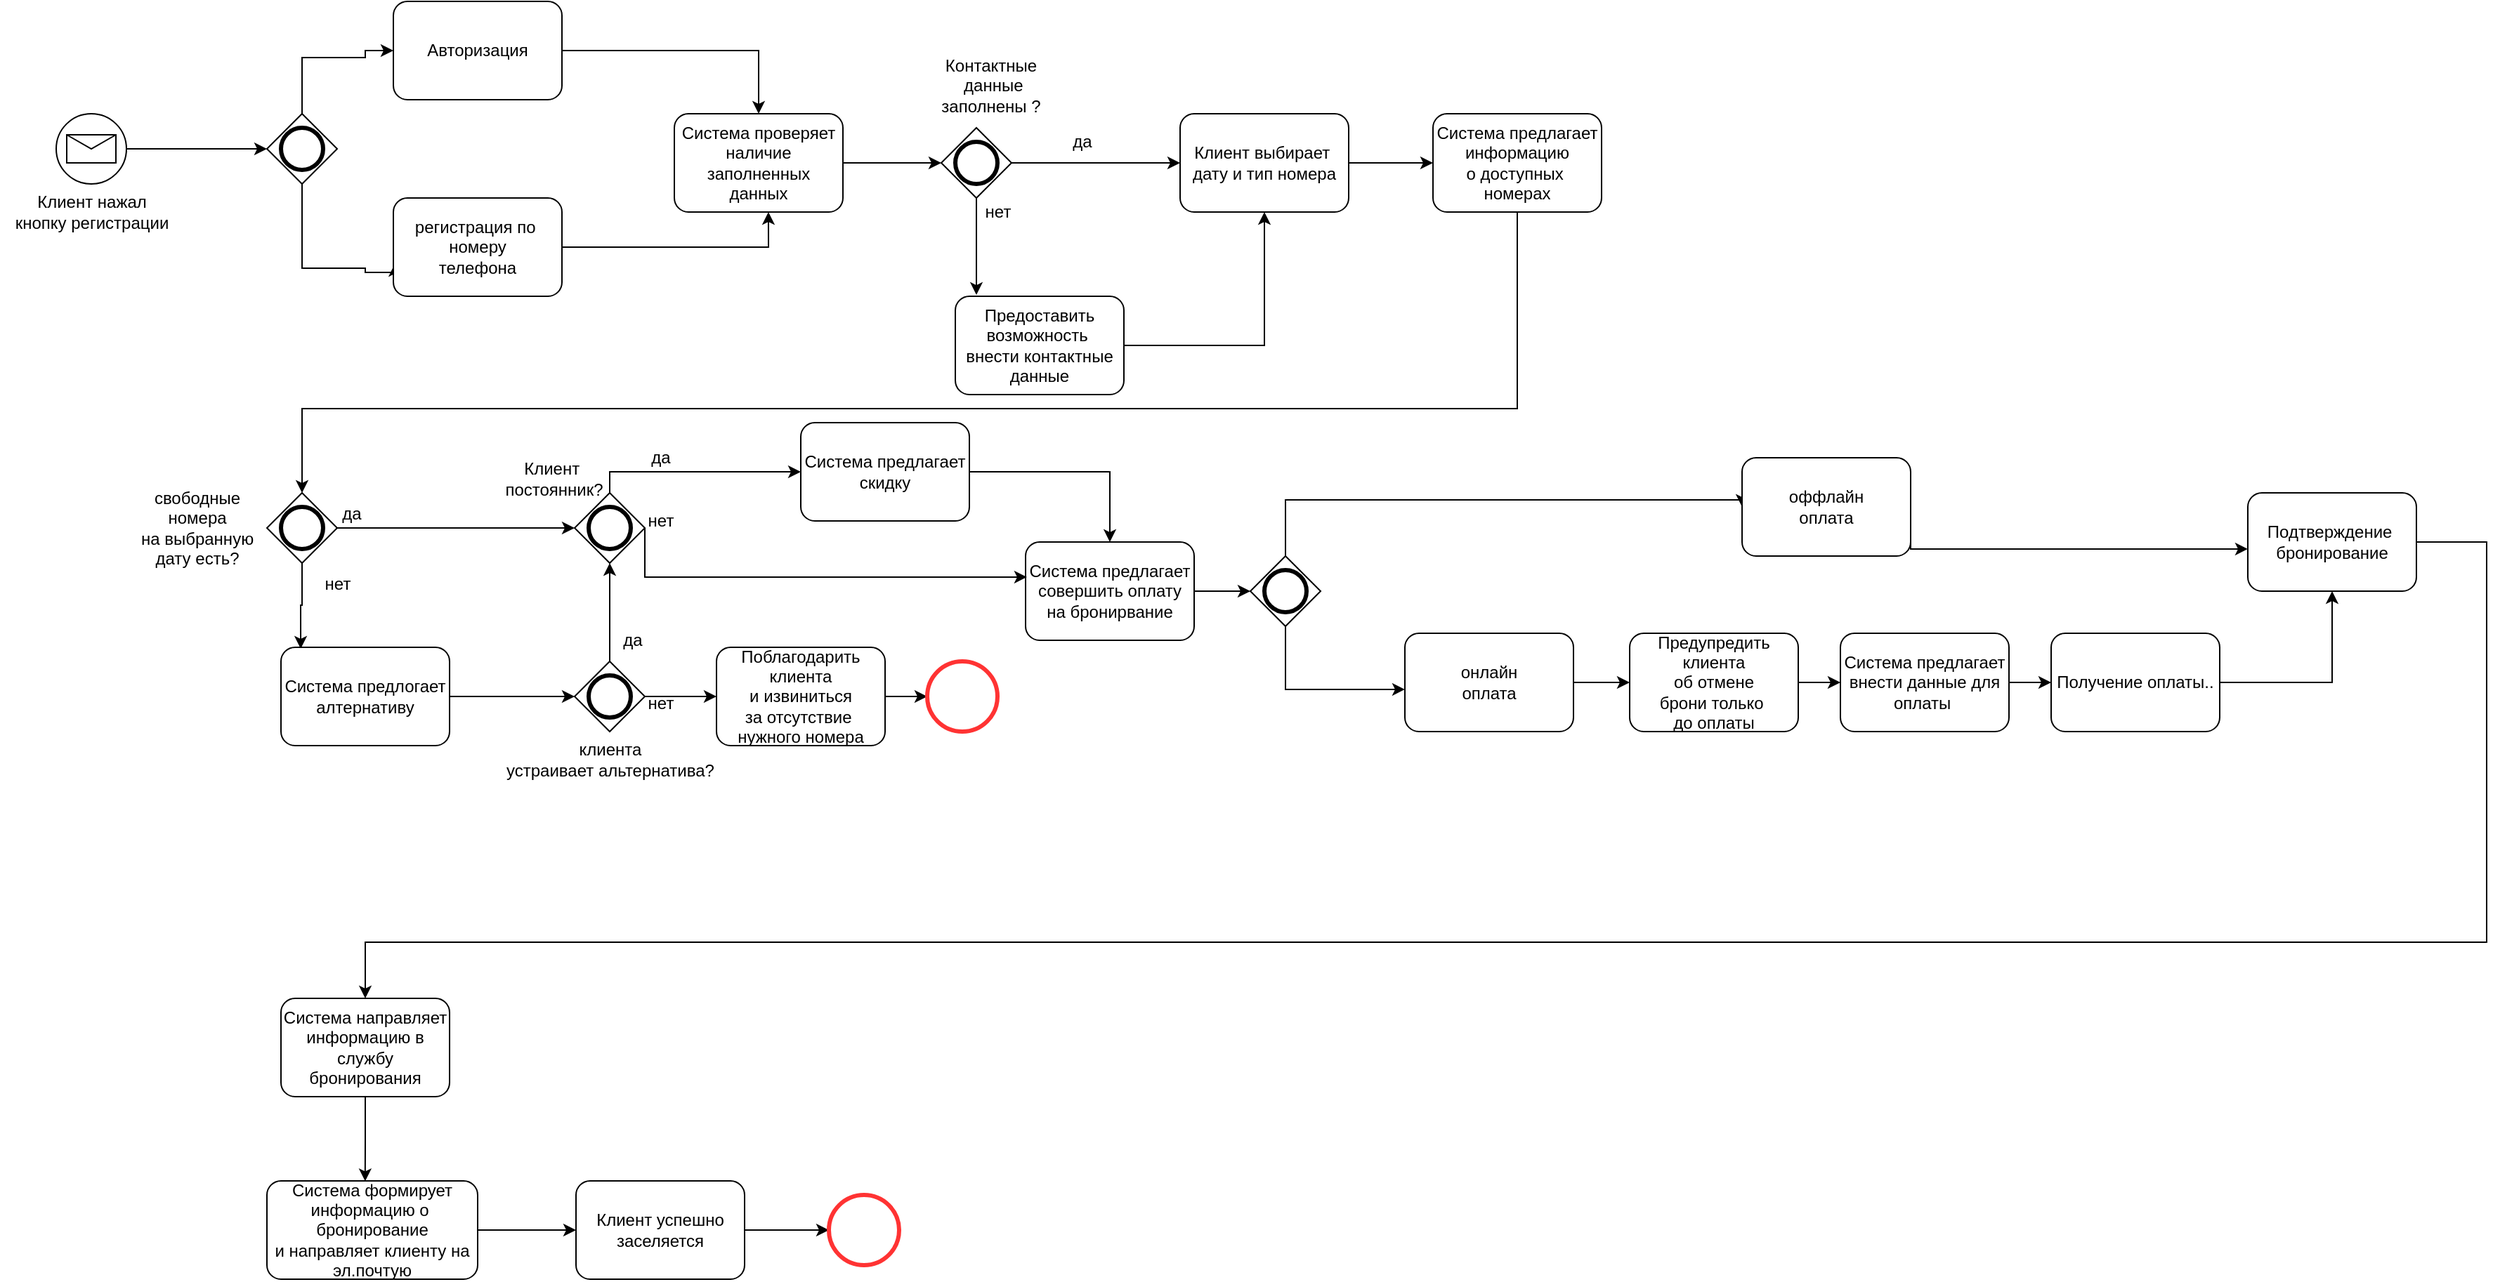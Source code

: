 <mxfile version="20.6.0" type="github"><diagram id="0kpuXqwREHGy2fi9k3ZO" name="Страница 1"><mxGraphModel dx="2290" dy="2484" grid="1" gridSize="10" guides="1" tooltips="1" connect="1" arrows="1" fold="1" page="1" pageScale="1" pageWidth="827" pageHeight="1169" math="0" shadow="0"><root><mxCell id="0"/><mxCell id="1" parent="0"/><mxCell id="ArgeGSA9S2a82x05cbbP-10" value="" style="edgeStyle=orthogonalEdgeStyle;rounded=0;orthogonalLoop=1;jettySize=auto;html=1;" edge="1" parent="1" source="ArgeGSA9S2a82x05cbbP-1" target="ArgeGSA9S2a82x05cbbP-9"><mxGeometry relative="1" as="geometry"/></mxCell><mxCell id="ArgeGSA9S2a82x05cbbP-1" value="" style="points=[[0.145,0.145,0],[0.5,0,0],[0.855,0.145,0],[1,0.5,0],[0.855,0.855,0],[0.5,1,0],[0.145,0.855,0],[0,0.5,0]];shape=mxgraph.bpmn.event;html=1;verticalLabelPosition=bottom;labelBackgroundColor=#ffffff;verticalAlign=top;align=center;perimeter=ellipsePerimeter;outlineConnect=0;aspect=fixed;outline=standard;symbol=message;" vertex="1" parent="1"><mxGeometry x="80" y="50" width="50" height="50" as="geometry"/></mxCell><mxCell id="ArgeGSA9S2a82x05cbbP-2" value="Клиент нажал&lt;br&gt;кнопку регистрации&lt;br&gt;" style="text;html=1;align=center;verticalAlign=middle;resizable=0;points=[];autosize=1;strokeColor=none;fillColor=none;" vertex="1" parent="1"><mxGeometry x="40" y="100" width="130" height="40" as="geometry"/></mxCell><mxCell id="ArgeGSA9S2a82x05cbbP-13" style="edgeStyle=orthogonalEdgeStyle;rounded=0;orthogonalLoop=1;jettySize=auto;html=1;entryX=0;entryY=0.5;entryDx=0;entryDy=0;" edge="1" parent="1" source="ArgeGSA9S2a82x05cbbP-9" target="ArgeGSA9S2a82x05cbbP-11"><mxGeometry relative="1" as="geometry"><Array as="points"><mxPoint x="255" y="10"/><mxPoint x="300" y="10"/><mxPoint x="300" y="5"/></Array></mxGeometry></mxCell><mxCell id="ArgeGSA9S2a82x05cbbP-14" style="edgeStyle=orthogonalEdgeStyle;rounded=0;orthogonalLoop=1;jettySize=auto;html=1;entryX=0.008;entryY=0.671;entryDx=0;entryDy=0;entryPerimeter=0;" edge="1" parent="1" source="ArgeGSA9S2a82x05cbbP-9" target="ArgeGSA9S2a82x05cbbP-12"><mxGeometry relative="1" as="geometry"><Array as="points"><mxPoint x="255" y="160"/><mxPoint x="300" y="160"/><mxPoint x="300" y="163"/><mxPoint x="321" y="163"/></Array></mxGeometry></mxCell><mxCell id="ArgeGSA9S2a82x05cbbP-9" value="" style="points=[[0.25,0.25,0],[0.5,0,0],[0.75,0.25,0],[1,0.5,0],[0.75,0.75,0],[0.5,1,0],[0.25,0.75,0],[0,0.5,0]];shape=mxgraph.bpmn.gateway2;html=1;verticalLabelPosition=bottom;labelBackgroundColor=#ffffff;verticalAlign=top;align=center;perimeter=rhombusPerimeter;outlineConnect=0;outline=end;symbol=general;" vertex="1" parent="1"><mxGeometry x="230" y="50" width="50" height="50" as="geometry"/></mxCell><mxCell id="ArgeGSA9S2a82x05cbbP-21" style="edgeStyle=orthogonalEdgeStyle;rounded=0;orthogonalLoop=1;jettySize=auto;html=1;entryX=0.5;entryY=0;entryDx=0;entryDy=0;" edge="1" parent="1" source="ArgeGSA9S2a82x05cbbP-11" target="ArgeGSA9S2a82x05cbbP-20"><mxGeometry relative="1" as="geometry"/></mxCell><mxCell id="ArgeGSA9S2a82x05cbbP-11" value="Авторизация" style="rounded=1;whiteSpace=wrap;html=1;container=1;collapsible=0;absoluteArcSize=1;arcSize=20;childLayout=stackLayout;horizontal=1;horizontalStack=0;resizeParent=1;resizeParentMax=0;resizeLast=0;" vertex="1" parent="1"><mxGeometry x="320" y="-30" width="120" height="70" as="geometry"/></mxCell><mxCell id="ArgeGSA9S2a82x05cbbP-23" style="edgeStyle=orthogonalEdgeStyle;rounded=0;orthogonalLoop=1;jettySize=auto;html=1;exitX=1;exitY=0.5;exitDx=0;exitDy=0;entryX=0.558;entryY=1;entryDx=0;entryDy=0;entryPerimeter=0;" edge="1" parent="1" source="ArgeGSA9S2a82x05cbbP-12" target="ArgeGSA9S2a82x05cbbP-20"><mxGeometry relative="1" as="geometry"/></mxCell><mxCell id="ArgeGSA9S2a82x05cbbP-12" value="регистрация по&amp;nbsp;&lt;br&gt;номеру&lt;br&gt;телефона" style="rounded=1;whiteSpace=wrap;html=1;container=1;collapsible=0;absoluteArcSize=1;arcSize=20;childLayout=stackLayout;horizontal=1;horizontalStack=0;resizeParent=1;resizeParentMax=0;resizeLast=0;" vertex="1" parent="1"><mxGeometry x="320" y="110" width="120" height="70" as="geometry"/></mxCell><mxCell id="ArgeGSA9S2a82x05cbbP-25" style="edgeStyle=orthogonalEdgeStyle;rounded=0;orthogonalLoop=1;jettySize=auto;html=1;entryX=0;entryY=0.5;entryDx=0;entryDy=0;entryPerimeter=0;" edge="1" parent="1" source="ArgeGSA9S2a82x05cbbP-20" target="ArgeGSA9S2a82x05cbbP-24"><mxGeometry relative="1" as="geometry"/></mxCell><mxCell id="ArgeGSA9S2a82x05cbbP-20" value="Система проверяет&lt;br&gt;наличие заполненных данных" style="rounded=1;whiteSpace=wrap;html=1;container=1;collapsible=0;absoluteArcSize=1;arcSize=20;childLayout=stackLayout;horizontal=1;horizontalStack=0;resizeParent=1;resizeParentMax=0;resizeLast=0;" vertex="1" parent="1"><mxGeometry x="520" y="50" width="120" height="70" as="geometry"/></mxCell><mxCell id="ArgeGSA9S2a82x05cbbP-28" style="edgeStyle=orthogonalEdgeStyle;rounded=0;orthogonalLoop=1;jettySize=auto;html=1;exitX=1;exitY=0.5;exitDx=0;exitDy=0;exitPerimeter=0;entryX=0;entryY=0.5;entryDx=0;entryDy=0;" edge="1" parent="1" source="ArgeGSA9S2a82x05cbbP-24" target="ArgeGSA9S2a82x05cbbP-27"><mxGeometry relative="1" as="geometry"/></mxCell><mxCell id="ArgeGSA9S2a82x05cbbP-31" style="edgeStyle=orthogonalEdgeStyle;rounded=0;orthogonalLoop=1;jettySize=auto;html=1;entryX=0.125;entryY=-0.014;entryDx=0;entryDy=0;entryPerimeter=0;" edge="1" parent="1" source="ArgeGSA9S2a82x05cbbP-24" target="ArgeGSA9S2a82x05cbbP-30"><mxGeometry relative="1" as="geometry"/></mxCell><mxCell id="ArgeGSA9S2a82x05cbbP-24" value="" style="points=[[0.25,0.25,0],[0.5,0,0],[0.75,0.25,0],[1,0.5,0],[0.75,0.75,0],[0.5,1,0],[0.25,0.75,0],[0,0.5,0]];shape=mxgraph.bpmn.gateway2;html=1;verticalLabelPosition=bottom;labelBackgroundColor=#ffffff;verticalAlign=top;align=center;perimeter=rhombusPerimeter;outlineConnect=0;outline=end;symbol=general;" vertex="1" parent="1"><mxGeometry x="710" y="60" width="50" height="50" as="geometry"/></mxCell><mxCell id="ArgeGSA9S2a82x05cbbP-26" value="Контактные&lt;br&gt;&amp;nbsp;данные &lt;br&gt;заполнены ?" style="text;html=1;align=center;verticalAlign=middle;resizable=0;points=[];autosize=1;strokeColor=none;fillColor=none;" vertex="1" parent="1"><mxGeometry x="700" width="90" height="60" as="geometry"/></mxCell><mxCell id="ArgeGSA9S2a82x05cbbP-35" style="edgeStyle=orthogonalEdgeStyle;rounded=0;orthogonalLoop=1;jettySize=auto;html=1;exitX=1;exitY=0.5;exitDx=0;exitDy=0;entryX=0;entryY=0.5;entryDx=0;entryDy=0;" edge="1" parent="1" source="ArgeGSA9S2a82x05cbbP-27" target="ArgeGSA9S2a82x05cbbP-34"><mxGeometry relative="1" as="geometry"/></mxCell><mxCell id="ArgeGSA9S2a82x05cbbP-27" value="Клиент выбирает&amp;nbsp;&lt;br&gt;дату и тип номера" style="rounded=1;whiteSpace=wrap;html=1;container=1;collapsible=0;absoluteArcSize=1;arcSize=20;childLayout=stackLayout;horizontal=1;horizontalStack=0;resizeParent=1;resizeParentMax=0;resizeLast=0;" vertex="1" parent="1"><mxGeometry x="880" y="50" width="120" height="70" as="geometry"/></mxCell><mxCell id="ArgeGSA9S2a82x05cbbP-29" value="да" style="text;html=1;align=center;verticalAlign=middle;resizable=0;points=[];autosize=1;strokeColor=none;fillColor=none;" vertex="1" parent="1"><mxGeometry x="790" y="55" width="40" height="30" as="geometry"/></mxCell><mxCell id="ArgeGSA9S2a82x05cbbP-33" style="edgeStyle=orthogonalEdgeStyle;rounded=0;orthogonalLoop=1;jettySize=auto;html=1;entryX=0.5;entryY=1;entryDx=0;entryDy=0;" edge="1" parent="1" source="ArgeGSA9S2a82x05cbbP-30" target="ArgeGSA9S2a82x05cbbP-27"><mxGeometry relative="1" as="geometry"/></mxCell><mxCell id="ArgeGSA9S2a82x05cbbP-30" value="Предоставить&lt;br&gt;возможность&amp;nbsp;&lt;br&gt;внести контактные данные" style="rounded=1;whiteSpace=wrap;html=1;container=1;collapsible=0;absoluteArcSize=1;arcSize=20;childLayout=stackLayout;horizontal=1;horizontalStack=0;resizeParent=1;resizeParentMax=0;resizeLast=0;" vertex="1" parent="1"><mxGeometry x="720" y="180" width="120" height="70" as="geometry"/></mxCell><mxCell id="ArgeGSA9S2a82x05cbbP-32" value="нет" style="text;html=1;align=center;verticalAlign=middle;resizable=0;points=[];autosize=1;strokeColor=none;fillColor=none;" vertex="1" parent="1"><mxGeometry x="730" y="105" width="40" height="30" as="geometry"/></mxCell><mxCell id="ArgeGSA9S2a82x05cbbP-37" style="edgeStyle=orthogonalEdgeStyle;rounded=0;orthogonalLoop=1;jettySize=auto;html=1;entryX=0.5;entryY=0;entryDx=0;entryDy=0;entryPerimeter=0;" edge="1" parent="1" source="ArgeGSA9S2a82x05cbbP-34" target="ArgeGSA9S2a82x05cbbP-36"><mxGeometry relative="1" as="geometry"><Array as="points"><mxPoint x="1120" y="260"/><mxPoint x="255" y="260"/></Array></mxGeometry></mxCell><mxCell id="ArgeGSA9S2a82x05cbbP-34" value="Система предлагает&lt;br&gt;информацию&lt;br&gt;о доступных&amp;nbsp;&lt;br&gt;номерах" style="rounded=1;whiteSpace=wrap;html=1;container=1;collapsible=0;absoluteArcSize=1;arcSize=20;childLayout=stackLayout;horizontal=1;horizontalStack=0;resizeParent=1;resizeParentMax=0;resizeLast=0;" vertex="1" parent="1"><mxGeometry x="1060" y="50" width="120" height="70" as="geometry"/></mxCell><mxCell id="ArgeGSA9S2a82x05cbbP-43" style="edgeStyle=orthogonalEdgeStyle;rounded=0;orthogonalLoop=1;jettySize=auto;html=1;exitX=0.5;exitY=1;exitDx=0;exitDy=0;exitPerimeter=0;entryX=0.117;entryY=0.014;entryDx=0;entryDy=0;entryPerimeter=0;" edge="1" parent="1" source="ArgeGSA9S2a82x05cbbP-36" target="ArgeGSA9S2a82x05cbbP-42"><mxGeometry relative="1" as="geometry"/></mxCell><mxCell id="ArgeGSA9S2a82x05cbbP-70" style="edgeStyle=orthogonalEdgeStyle;rounded=0;orthogonalLoop=1;jettySize=auto;html=1;entryX=0;entryY=0.5;entryDx=0;entryDy=0;entryPerimeter=0;" edge="1" parent="1" source="ArgeGSA9S2a82x05cbbP-36" target="ArgeGSA9S2a82x05cbbP-69"><mxGeometry relative="1" as="geometry"/></mxCell><mxCell id="ArgeGSA9S2a82x05cbbP-36" value="" style="points=[[0.25,0.25,0],[0.5,0,0],[0.75,0.25,0],[1,0.5,0],[0.75,0.75,0],[0.5,1,0],[0.25,0.75,0],[0,0.5,0]];shape=mxgraph.bpmn.gateway2;html=1;verticalLabelPosition=bottom;labelBackgroundColor=#ffffff;verticalAlign=top;align=center;perimeter=rhombusPerimeter;outlineConnect=0;outline=end;symbol=general;" vertex="1" parent="1"><mxGeometry x="230" y="320" width="50" height="50" as="geometry"/></mxCell><mxCell id="ArgeGSA9S2a82x05cbbP-38" value="свободные &lt;br&gt;номера&lt;br&gt;на выбранную&lt;br&gt;дату есть?" style="text;html=1;align=center;verticalAlign=middle;resizable=0;points=[];autosize=1;strokeColor=none;fillColor=none;" vertex="1" parent="1"><mxGeometry x="130" y="310" width="100" height="70" as="geometry"/></mxCell><mxCell id="ArgeGSA9S2a82x05cbbP-84" style="edgeStyle=orthogonalEdgeStyle;rounded=0;orthogonalLoop=1;jettySize=auto;html=1;exitX=1;exitY=0.5;exitDx=0;exitDy=0;entryX=0;entryY=0.5;entryDx=0;entryDy=0;entryPerimeter=0;" edge="1" parent="1" source="ArgeGSA9S2a82x05cbbP-39" target="ArgeGSA9S2a82x05cbbP-59"><mxGeometry relative="1" as="geometry"/></mxCell><mxCell id="ArgeGSA9S2a82x05cbbP-39" value="Система предлагает совершить оплату&lt;br&gt;на бронирвание" style="rounded=1;whiteSpace=wrap;html=1;container=1;collapsible=0;absoluteArcSize=1;arcSize=20;childLayout=stackLayout;horizontal=1;horizontalStack=0;resizeParent=1;resizeParentMax=0;resizeLast=0;" vertex="1" parent="1"><mxGeometry x="770" y="355" width="120" height="70" as="geometry"/></mxCell><mxCell id="ArgeGSA9S2a82x05cbbP-41" value="да" style="text;html=1;align=center;verticalAlign=middle;resizable=0;points=[];autosize=1;strokeColor=none;fillColor=none;" vertex="1" parent="1"><mxGeometry x="270" y="320" width="40" height="30" as="geometry"/></mxCell><mxCell id="ArgeGSA9S2a82x05cbbP-46" style="edgeStyle=orthogonalEdgeStyle;rounded=0;orthogonalLoop=1;jettySize=auto;html=1;entryX=0;entryY=0.5;entryDx=0;entryDy=0;entryPerimeter=0;" edge="1" parent="1" source="ArgeGSA9S2a82x05cbbP-42" target="ArgeGSA9S2a82x05cbbP-45"><mxGeometry relative="1" as="geometry"/></mxCell><mxCell id="ArgeGSA9S2a82x05cbbP-42" value="Система предлогает&lt;br&gt;алтернативу" style="rounded=1;whiteSpace=wrap;html=1;container=1;collapsible=0;absoluteArcSize=1;arcSize=20;childLayout=stackLayout;horizontal=1;horizontalStack=0;resizeParent=1;resizeParentMax=0;resizeLast=0;" vertex="1" parent="1"><mxGeometry x="240" y="430" width="120" height="70" as="geometry"/></mxCell><mxCell id="ArgeGSA9S2a82x05cbbP-44" value="нет" style="text;html=1;align=center;verticalAlign=middle;resizable=0;points=[];autosize=1;strokeColor=none;fillColor=none;" vertex="1" parent="1"><mxGeometry x="260" y="370" width="40" height="30" as="geometry"/></mxCell><mxCell id="ArgeGSA9S2a82x05cbbP-51" style="edgeStyle=orthogonalEdgeStyle;rounded=0;orthogonalLoop=1;jettySize=auto;html=1;exitX=1;exitY=0.5;exitDx=0;exitDy=0;exitPerimeter=0;entryX=0;entryY=0.5;entryDx=0;entryDy=0;" edge="1" parent="1" source="ArgeGSA9S2a82x05cbbP-45" target="ArgeGSA9S2a82x05cbbP-53"><mxGeometry relative="1" as="geometry"><mxPoint x="600" y="465" as="targetPoint"/></mxGeometry></mxCell><mxCell id="ArgeGSA9S2a82x05cbbP-71" style="edgeStyle=orthogonalEdgeStyle;rounded=0;orthogonalLoop=1;jettySize=auto;html=1;entryX=0.5;entryY=1;entryDx=0;entryDy=0;entryPerimeter=0;" edge="1" parent="1" source="ArgeGSA9S2a82x05cbbP-45" target="ArgeGSA9S2a82x05cbbP-69"><mxGeometry relative="1" as="geometry"/></mxCell><mxCell id="ArgeGSA9S2a82x05cbbP-45" value="" style="points=[[0.25,0.25,0],[0.5,0,0],[0.75,0.25,0],[1,0.5,0],[0.75,0.75,0],[0.5,1,0],[0.25,0.75,0],[0,0.5,0]];shape=mxgraph.bpmn.gateway2;html=1;verticalLabelPosition=bottom;labelBackgroundColor=#ffffff;verticalAlign=top;align=center;perimeter=rhombusPerimeter;outlineConnect=0;outline=end;symbol=general;" vertex="1" parent="1"><mxGeometry x="449" y="440" width="50" height="50" as="geometry"/></mxCell><mxCell id="ArgeGSA9S2a82x05cbbP-47" value="клиента&lt;br&gt;устраивает альтернатива?" style="text;html=1;align=center;verticalAlign=middle;resizable=0;points=[];autosize=1;strokeColor=none;fillColor=none;" vertex="1" parent="1"><mxGeometry x="389" y="490" width="170" height="40" as="geometry"/></mxCell><mxCell id="ArgeGSA9S2a82x05cbbP-49" value="да" style="text;html=1;align=center;verticalAlign=middle;resizable=0;points=[];autosize=1;strokeColor=none;fillColor=none;" vertex="1" parent="1"><mxGeometry x="470" y="410" width="40" height="30" as="geometry"/></mxCell><mxCell id="ArgeGSA9S2a82x05cbbP-52" value="нет" style="text;html=1;align=center;verticalAlign=middle;resizable=0;points=[];autosize=1;strokeColor=none;fillColor=none;" vertex="1" parent="1"><mxGeometry x="490" y="455" width="40" height="30" as="geometry"/></mxCell><mxCell id="ArgeGSA9S2a82x05cbbP-58" style="edgeStyle=orthogonalEdgeStyle;rounded=0;orthogonalLoop=1;jettySize=auto;html=1;exitX=1;exitY=0.5;exitDx=0;exitDy=0;entryX=0;entryY=0.5;entryDx=0;entryDy=0;entryPerimeter=0;" edge="1" parent="1" source="ArgeGSA9S2a82x05cbbP-53" target="ArgeGSA9S2a82x05cbbP-56"><mxGeometry relative="1" as="geometry"/></mxCell><mxCell id="ArgeGSA9S2a82x05cbbP-53" value="Поблагодарить клиента&lt;br&gt;и извиниться&lt;br&gt;за отсутствие&amp;nbsp;&lt;br&gt;нужного номера&lt;br&gt;" style="rounded=1;whiteSpace=wrap;html=1;container=1;collapsible=0;absoluteArcSize=1;arcSize=20;childLayout=stackLayout;horizontal=1;horizontalStack=0;resizeParent=1;resizeParentMax=0;resizeLast=0;" vertex="1" parent="1"><mxGeometry x="550" y="430" width="120" height="70" as="geometry"/></mxCell><mxCell id="ArgeGSA9S2a82x05cbbP-56" value="" style="points=[[0.145,0.145,0],[0.5,0,0],[0.855,0.145,0],[1,0.5,0],[0.855,0.855,0],[0.5,1,0],[0.145,0.855,0],[0,0.5,0]];shape=mxgraph.bpmn.event;html=1;verticalLabelPosition=bottom;labelBackgroundColor=#ffffff;verticalAlign=top;align=center;perimeter=ellipsePerimeter;outlineConnect=0;aspect=fixed;outline=end;symbol=terminate2;strokeColor=#FF3333;" vertex="1" parent="1"><mxGeometry x="700" y="440" width="50" height="50" as="geometry"/></mxCell><mxCell id="ArgeGSA9S2a82x05cbbP-66" style="edgeStyle=orthogonalEdgeStyle;rounded=0;orthogonalLoop=1;jettySize=auto;html=1;entryX=0;entryY=0.5;entryDx=0;entryDy=0;" edge="1" parent="1" source="ArgeGSA9S2a82x05cbbP-59" target="ArgeGSA9S2a82x05cbbP-63"><mxGeometry relative="1" as="geometry"><Array as="points"><mxPoint x="955" y="325"/></Array></mxGeometry></mxCell><mxCell id="ArgeGSA9S2a82x05cbbP-68" style="edgeStyle=orthogonalEdgeStyle;rounded=0;orthogonalLoop=1;jettySize=auto;html=1;entryX=0;entryY=0.571;entryDx=0;entryDy=0;entryPerimeter=0;" edge="1" parent="1" source="ArgeGSA9S2a82x05cbbP-59" target="ArgeGSA9S2a82x05cbbP-67"><mxGeometry relative="1" as="geometry"><Array as="points"><mxPoint x="955" y="460"/></Array></mxGeometry></mxCell><mxCell id="ArgeGSA9S2a82x05cbbP-59" value="" style="points=[[0.25,0.25,0],[0.5,0,0],[0.75,0.25,0],[1,0.5,0],[0.75,0.75,0],[0.5,1,0],[0.25,0.75,0],[0,0.5,0]];shape=mxgraph.bpmn.gateway2;html=1;verticalLabelPosition=bottom;labelBackgroundColor=#ffffff;verticalAlign=top;align=center;perimeter=rhombusPerimeter;outlineConnect=0;outline=end;symbol=general;" vertex="1" parent="1"><mxGeometry x="930" y="365" width="50" height="50" as="geometry"/></mxCell><mxCell id="ArgeGSA9S2a82x05cbbP-96" style="edgeStyle=orthogonalEdgeStyle;rounded=0;orthogonalLoop=1;jettySize=auto;html=1;exitX=1;exitY=0.5;exitDx=0;exitDy=0;entryX=0;entryY=0.571;entryDx=0;entryDy=0;entryPerimeter=0;" edge="1" parent="1" source="ArgeGSA9S2a82x05cbbP-63" target="ArgeGSA9S2a82x05cbbP-94"><mxGeometry relative="1" as="geometry"><mxPoint x="1630" y="360" as="targetPoint"/><Array as="points"><mxPoint x="1400" y="360"/></Array></mxGeometry></mxCell><mxCell id="ArgeGSA9S2a82x05cbbP-63" value="оффлайн&lt;br&gt;оплата" style="rounded=1;whiteSpace=wrap;html=1;container=1;collapsible=0;absoluteArcSize=1;arcSize=20;childLayout=stackLayout;horizontal=1;horizontalStack=0;resizeParent=1;resizeParentMax=0;resizeLast=0;" vertex="1" parent="1"><mxGeometry x="1280" y="295" width="120" height="70" as="geometry"/></mxCell><mxCell id="ArgeGSA9S2a82x05cbbP-87" style="edgeStyle=orthogonalEdgeStyle;rounded=0;orthogonalLoop=1;jettySize=auto;html=1;exitX=1;exitY=0.5;exitDx=0;exitDy=0;" edge="1" parent="1" source="ArgeGSA9S2a82x05cbbP-67" target="ArgeGSA9S2a82x05cbbP-86"><mxGeometry relative="1" as="geometry"/></mxCell><mxCell id="ArgeGSA9S2a82x05cbbP-67" value="онлайн&lt;br&gt;оплата" style="rounded=1;whiteSpace=wrap;html=1;container=1;collapsible=0;absoluteArcSize=1;arcSize=20;childLayout=stackLayout;horizontal=1;horizontalStack=0;resizeParent=1;resizeParentMax=0;resizeLast=0;" vertex="1" parent="1"><mxGeometry x="1040" y="420" width="120" height="70" as="geometry"/></mxCell><mxCell id="ArgeGSA9S2a82x05cbbP-75" style="edgeStyle=orthogonalEdgeStyle;rounded=0;orthogonalLoop=1;jettySize=auto;html=1;exitX=1;exitY=0.5;exitDx=0;exitDy=0;exitPerimeter=0;entryX=0.008;entryY=0.357;entryDx=0;entryDy=0;entryPerimeter=0;" edge="1" parent="1" source="ArgeGSA9S2a82x05cbbP-69" target="ArgeGSA9S2a82x05cbbP-39"><mxGeometry relative="1" as="geometry"><Array as="points"><mxPoint x="499" y="380"/></Array></mxGeometry></mxCell><mxCell id="ArgeGSA9S2a82x05cbbP-78" style="edgeStyle=orthogonalEdgeStyle;rounded=0;orthogonalLoop=1;jettySize=auto;html=1;entryX=0;entryY=0.5;entryDx=0;entryDy=0;" edge="1" parent="1" source="ArgeGSA9S2a82x05cbbP-69" target="ArgeGSA9S2a82x05cbbP-77"><mxGeometry relative="1" as="geometry"><Array as="points"><mxPoint x="474" y="305"/></Array></mxGeometry></mxCell><mxCell id="ArgeGSA9S2a82x05cbbP-69" value="" style="points=[[0.25,0.25,0],[0.5,0,0],[0.75,0.25,0],[1,0.5,0],[0.75,0.75,0],[0.5,1,0],[0.25,0.75,0],[0,0.5,0]];shape=mxgraph.bpmn.gateway2;html=1;verticalLabelPosition=bottom;labelBackgroundColor=#ffffff;verticalAlign=top;align=center;perimeter=rhombusPerimeter;outlineConnect=0;outline=end;symbol=general;" vertex="1" parent="1"><mxGeometry x="449" y="320" width="50" height="50" as="geometry"/></mxCell><mxCell id="ArgeGSA9S2a82x05cbbP-72" value="Клиент&amp;nbsp;&lt;br&gt;постоянник?" style="text;html=1;align=center;verticalAlign=middle;resizable=0;points=[];autosize=1;strokeColor=none;fillColor=none;" vertex="1" parent="1"><mxGeometry x="389" y="290" width="90" height="40" as="geometry"/></mxCell><mxCell id="ArgeGSA9S2a82x05cbbP-76" value="нет" style="text;html=1;align=center;verticalAlign=middle;resizable=0;points=[];autosize=1;strokeColor=none;fillColor=none;" vertex="1" parent="1"><mxGeometry x="490" y="325" width="40" height="30" as="geometry"/></mxCell><mxCell id="ArgeGSA9S2a82x05cbbP-85" style="edgeStyle=orthogonalEdgeStyle;rounded=0;orthogonalLoop=1;jettySize=auto;html=1;entryX=0.5;entryY=0;entryDx=0;entryDy=0;" edge="1" parent="1" source="ArgeGSA9S2a82x05cbbP-77" target="ArgeGSA9S2a82x05cbbP-39"><mxGeometry relative="1" as="geometry"/></mxCell><mxCell id="ArgeGSA9S2a82x05cbbP-77" value="Система предлагает скидку" style="rounded=1;whiteSpace=wrap;html=1;container=1;collapsible=0;absoluteArcSize=1;arcSize=20;childLayout=stackLayout;horizontal=1;horizontalStack=0;resizeParent=1;resizeParentMax=0;resizeLast=0;" vertex="1" parent="1"><mxGeometry x="610" y="270" width="120" height="70" as="geometry"/></mxCell><mxCell id="ArgeGSA9S2a82x05cbbP-79" value="да" style="text;html=1;align=center;verticalAlign=middle;resizable=0;points=[];autosize=1;strokeColor=none;fillColor=none;" vertex="1" parent="1"><mxGeometry x="490" y="280" width="40" height="30" as="geometry"/></mxCell><mxCell id="ArgeGSA9S2a82x05cbbP-91" style="edgeStyle=orthogonalEdgeStyle;rounded=0;orthogonalLoop=1;jettySize=auto;html=1;exitX=1;exitY=0.5;exitDx=0;exitDy=0;entryX=0;entryY=0.5;entryDx=0;entryDy=0;" edge="1" parent="1" source="ArgeGSA9S2a82x05cbbP-86" target="ArgeGSA9S2a82x05cbbP-88"><mxGeometry relative="1" as="geometry"/></mxCell><mxCell id="ArgeGSA9S2a82x05cbbP-86" value="Предупредить&lt;br&gt;клиента&lt;br&gt;об отмене&lt;br&gt;брони только&amp;nbsp;&lt;br&gt;до оплаты" style="rounded=1;whiteSpace=wrap;html=1;container=1;collapsible=0;absoluteArcSize=1;arcSize=20;childLayout=stackLayout;horizontal=1;horizontalStack=0;resizeParent=1;resizeParentMax=0;resizeLast=0;" vertex="1" parent="1"><mxGeometry x="1200" y="420" width="120" height="70" as="geometry"/></mxCell><mxCell id="ArgeGSA9S2a82x05cbbP-93" style="edgeStyle=orthogonalEdgeStyle;rounded=0;orthogonalLoop=1;jettySize=auto;html=1;exitX=1;exitY=0.5;exitDx=0;exitDy=0;entryX=0;entryY=0.5;entryDx=0;entryDy=0;" edge="1" parent="1" source="ArgeGSA9S2a82x05cbbP-88" target="ArgeGSA9S2a82x05cbbP-92"><mxGeometry relative="1" as="geometry"/></mxCell><mxCell id="ArgeGSA9S2a82x05cbbP-88" value="Система предлагает&lt;br&gt;внести данные для&lt;br&gt;оплаты&amp;nbsp;" style="rounded=1;whiteSpace=wrap;html=1;container=1;collapsible=0;absoluteArcSize=1;arcSize=20;childLayout=stackLayout;horizontal=1;horizontalStack=0;resizeParent=1;resizeParentMax=0;resizeLast=0;" vertex="1" parent="1"><mxGeometry x="1350" y="420" width="120" height="70" as="geometry"/></mxCell><mxCell id="ArgeGSA9S2a82x05cbbP-95" style="edgeStyle=orthogonalEdgeStyle;rounded=0;orthogonalLoop=1;jettySize=auto;html=1;exitX=1;exitY=0.5;exitDx=0;exitDy=0;entryX=0.5;entryY=1;entryDx=0;entryDy=0;" edge="1" parent="1" source="ArgeGSA9S2a82x05cbbP-92" target="ArgeGSA9S2a82x05cbbP-94"><mxGeometry relative="1" as="geometry"/></mxCell><mxCell id="ArgeGSA9S2a82x05cbbP-92" value="Получение оплаты.." style="rounded=1;whiteSpace=wrap;html=1;container=1;collapsible=0;absoluteArcSize=1;arcSize=20;childLayout=stackLayout;horizontal=1;horizontalStack=0;resizeParent=1;resizeParentMax=0;resizeLast=0;" vertex="1" parent="1"><mxGeometry x="1500" y="420" width="120" height="70" as="geometry"/></mxCell><mxCell id="ArgeGSA9S2a82x05cbbP-98" style="edgeStyle=orthogonalEdgeStyle;rounded=0;orthogonalLoop=1;jettySize=auto;html=1;entryX=0.5;entryY=0;entryDx=0;entryDy=0;" edge="1" parent="1" source="ArgeGSA9S2a82x05cbbP-94" target="ArgeGSA9S2a82x05cbbP-97"><mxGeometry relative="1" as="geometry"><Array as="points"><mxPoint x="1810" y="355"/><mxPoint x="1810" y="640"/><mxPoint x="300" y="640"/></Array></mxGeometry></mxCell><mxCell id="ArgeGSA9S2a82x05cbbP-94" value="Подтверждение&amp;nbsp;&lt;br&gt;бронирование" style="rounded=1;whiteSpace=wrap;html=1;container=1;collapsible=0;absoluteArcSize=1;arcSize=20;childLayout=stackLayout;horizontal=1;horizontalStack=0;resizeParent=1;resizeParentMax=0;resizeLast=0;" vertex="1" parent="1"><mxGeometry x="1640" y="320" width="120" height="70" as="geometry"/></mxCell><mxCell id="ArgeGSA9S2a82x05cbbP-101" style="edgeStyle=orthogonalEdgeStyle;rounded=0;orthogonalLoop=1;jettySize=auto;html=1;entryX=0.466;entryY=0.003;entryDx=0;entryDy=0;entryPerimeter=0;" edge="1" parent="1" source="ArgeGSA9S2a82x05cbbP-97" target="ArgeGSA9S2a82x05cbbP-100"><mxGeometry relative="1" as="geometry"/></mxCell><mxCell id="ArgeGSA9S2a82x05cbbP-97" value="Система направляет информацию в службу&lt;br&gt;бронирования" style="rounded=1;whiteSpace=wrap;html=1;container=1;collapsible=0;absoluteArcSize=1;arcSize=20;childLayout=stackLayout;horizontal=1;horizontalStack=0;resizeParent=1;resizeParentMax=0;resizeLast=0;" vertex="1" parent="1"><mxGeometry x="240" y="680" width="120" height="70" as="geometry"/></mxCell><mxCell id="ArgeGSA9S2a82x05cbbP-103" style="edgeStyle=orthogonalEdgeStyle;rounded=0;orthogonalLoop=1;jettySize=auto;html=1;entryX=0;entryY=0.5;entryDx=0;entryDy=0;" edge="1" parent="1" source="ArgeGSA9S2a82x05cbbP-100" target="ArgeGSA9S2a82x05cbbP-102"><mxGeometry relative="1" as="geometry"/></mxCell><mxCell id="ArgeGSA9S2a82x05cbbP-100" value="Система формирует&lt;br&gt;информацию о&amp;nbsp;&lt;br&gt;бронирование&lt;br&gt;и направляет клиенту на эл.почтую" style="rounded=1;whiteSpace=wrap;html=1;container=1;collapsible=0;absoluteArcSize=1;arcSize=20;childLayout=stackLayout;horizontal=1;horizontalStack=0;resizeParent=1;resizeParentMax=0;resizeLast=0;" vertex="1" parent="1"><mxGeometry x="230" y="810" width="150" height="70" as="geometry"/></mxCell><mxCell id="ArgeGSA9S2a82x05cbbP-105" style="edgeStyle=orthogonalEdgeStyle;rounded=0;orthogonalLoop=1;jettySize=auto;html=1;exitX=1;exitY=0.5;exitDx=0;exitDy=0;entryX=0;entryY=0.5;entryDx=0;entryDy=0;entryPerimeter=0;" edge="1" parent="1" source="ArgeGSA9S2a82x05cbbP-102" target="ArgeGSA9S2a82x05cbbP-104"><mxGeometry relative="1" as="geometry"/></mxCell><mxCell id="ArgeGSA9S2a82x05cbbP-102" value="Клиент успешно&lt;br&gt;заселяется" style="rounded=1;whiteSpace=wrap;html=1;container=1;collapsible=0;absoluteArcSize=1;arcSize=20;childLayout=stackLayout;horizontal=1;horizontalStack=0;resizeParent=1;resizeParentMax=0;resizeLast=0;" vertex="1" parent="1"><mxGeometry x="450" y="810" width="120" height="70" as="geometry"/></mxCell><mxCell id="ArgeGSA9S2a82x05cbbP-104" value="" style="points=[[0.145,0.145,0],[0.5,0,0],[0.855,0.145,0],[1,0.5,0],[0.855,0.855,0],[0.5,1,0],[0.145,0.855,0],[0,0.5,0]];shape=mxgraph.bpmn.event;html=1;verticalLabelPosition=bottom;labelBackgroundColor=#ffffff;verticalAlign=top;align=center;perimeter=ellipsePerimeter;outlineConnect=0;aspect=fixed;outline=end;symbol=terminate2;strokeColor=#FF3333;" vertex="1" parent="1"><mxGeometry x="630" y="820" width="50" height="50" as="geometry"/></mxCell></root></mxGraphModel></diagram></mxfile>